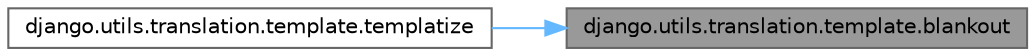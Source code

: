digraph "django.utils.translation.template.blankout"
{
 // LATEX_PDF_SIZE
  bgcolor="transparent";
  edge [fontname=Helvetica,fontsize=10,labelfontname=Helvetica,labelfontsize=10];
  node [fontname=Helvetica,fontsize=10,shape=box,height=0.2,width=0.4];
  rankdir="RL";
  Node1 [id="Node000001",label="django.utils.translation.template.blankout",height=0.2,width=0.4,color="gray40", fillcolor="grey60", style="filled", fontcolor="black",tooltip=" "];
  Node1 -> Node2 [id="edge1_Node000001_Node000002",dir="back",color="steelblue1",style="solid",tooltip=" "];
  Node2 [id="Node000002",label="django.utils.translation.template.templatize",height=0.2,width=0.4,color="grey40", fillcolor="white", style="filled",URL="$namespacedjango_1_1utils_1_1translation_1_1template.html#a860d9a2e3ad2af36071224b912b63b80",tooltip=" "];
}
